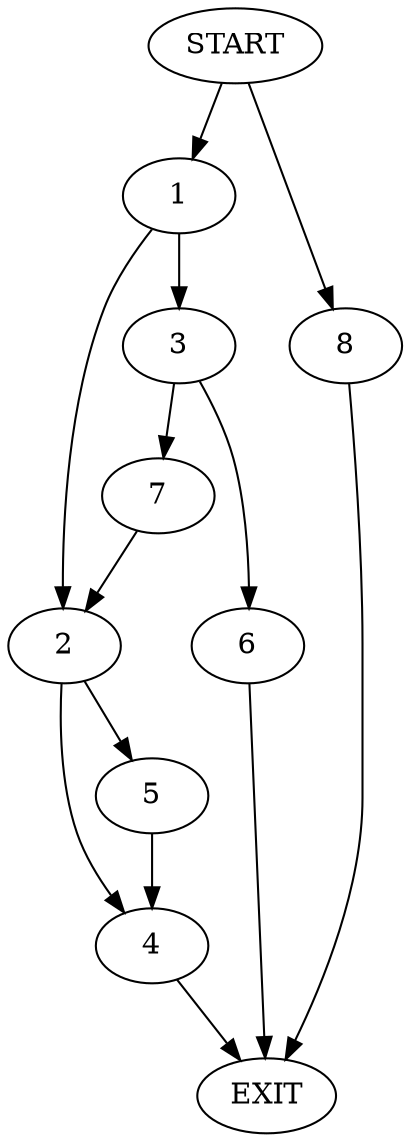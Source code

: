 digraph {
0 [label="START"]
9 [label="EXIT"]
0 -> 1
1 -> 2
1 -> 3
2 -> 4
2 -> 5
3 -> 6
3 -> 7
6 -> 9
7 -> 2
4 -> 9
5 -> 4
0 -> 8
8 -> 9
}

